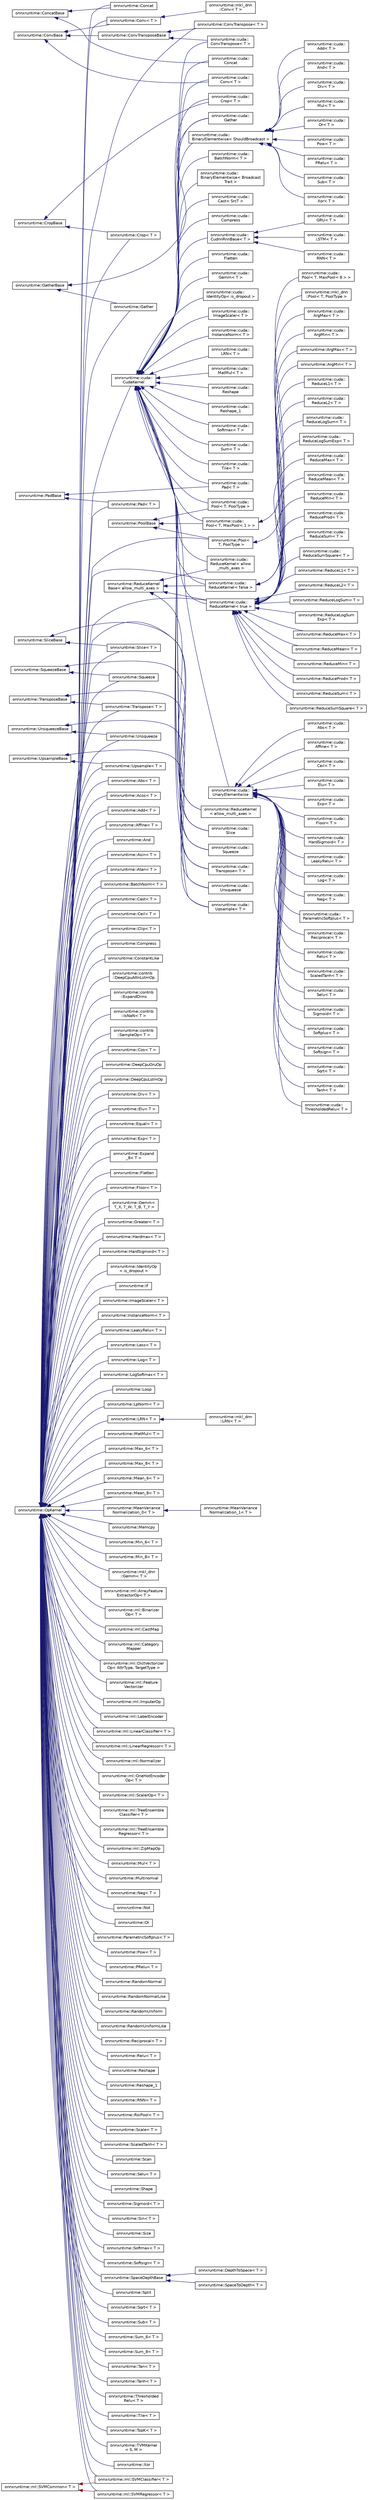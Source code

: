 digraph "Graphical Class Hierarchy"
{
  edge [fontname="Helvetica",fontsize="10",labelfontname="Helvetica",labelfontsize="10"];
  node [fontname="Helvetica",fontsize="10",shape=record];
  rankdir="LR";
  Node527 [label="onnxruntime::ConcatBase",height=0.2,width=0.4,color="black", fillcolor="white", style="filled",URL="$classonnxruntime_1_1ConcatBase.html"];
  Node527 -> Node150 [dir="back",color="midnightblue",fontsize="10",style="solid",fontname="Helvetica"];
  Node150 [label="onnxruntime::Concat",height=0.2,width=0.4,color="black", fillcolor="white", style="filled",URL="$classonnxruntime_1_1Concat.html"];
  Node527 -> Node176 [dir="back",color="midnightblue",fontsize="10",style="solid",fontname="Helvetica"];
  Node176 [label="onnxruntime::cuda::\lConcat",height=0.2,width=0.4,color="black", fillcolor="white", style="filled",URL="$classonnxruntime_1_1cuda_1_1Concat.html"];
  Node520 [label="onnxruntime::ConvBase",height=0.2,width=0.4,color="black", fillcolor="white", style="filled",URL="$classonnxruntime_1_1ConvBase.html"];
  Node520 -> Node156 [dir="back",color="midnightblue",fontsize="10",style="solid",fontname="Helvetica"];
  Node156 [label="onnxruntime::Conv\< T \>",height=0.2,width=0.4,color="black", fillcolor="white", style="filled",URL="$classonnxruntime_1_1Conv.html"];
  Node156 -> Node157 [dir="back",color="midnightblue",fontsize="10",style="solid",fontname="Helvetica"];
  Node157 [label="onnxruntime::mkl_dnn\l::Conv\< T \>",height=0.2,width=0.4,color="black", fillcolor="white", style="filled",URL="$classonnxruntime_1_1mkl__dnn_1_1Conv.html"];
  Node520 -> Node521 [dir="back",color="midnightblue",fontsize="10",style="solid",fontname="Helvetica"];
  Node521 [label="onnxruntime::ConvTransposeBase",height=0.2,width=0.4,color="black", fillcolor="white", style="filled",URL="$classonnxruntime_1_1ConvTransposeBase.html"];
  Node521 -> Node158 [dir="back",color="midnightblue",fontsize="10",style="solid",fontname="Helvetica"];
  Node158 [label="onnxruntime::ConvTranspose\< T \>",height=0.2,width=0.4,color="black", fillcolor="white", style="filled",URL="$classonnxruntime_1_1ConvTranspose.html"];
  Node521 -> Node178 [dir="back",color="midnightblue",fontsize="10",style="solid",fontname="Helvetica"];
  Node178 [label="onnxruntime::cuda::\lConvTranspose\< T \>",height=0.2,width=0.4,color="black", fillcolor="white", style="filled",URL="$classonnxruntime_1_1cuda_1_1ConvTranspose.html"];
  Node520 -> Node177 [dir="back",color="midnightblue",fontsize="10",style="solid",fontname="Helvetica"];
  Node177 [label="onnxruntime::cuda::\lConv\< T \>",height=0.2,width=0.4,color="black", fillcolor="white", style="filled",URL="$classonnxruntime_1_1cuda_1_1Conv.html"];
  Node516 [label="onnxruntime::CropBase",height=0.2,width=0.4,color="black", fillcolor="white", style="filled",URL="$classonnxruntime_1_1CropBase.html"];
  Node516 -> Node160 [dir="back",color="midnightblue",fontsize="10",style="solid",fontname="Helvetica"];
  Node160 [label="onnxruntime::Crop\< T \>",height=0.2,width=0.4,color="black", fillcolor="white", style="filled",URL="$classonnxruntime_1_1Crop.html"];
  Node516 -> Node179 [dir="back",color="midnightblue",fontsize="10",style="solid",fontname="Helvetica"];
  Node179 [label="onnxruntime::cuda::\lCrop\< T \>",height=0.2,width=0.4,color="black", fillcolor="white", style="filled",URL="$classonnxruntime_1_1cuda_1_1Crop.html"];
  Node461 [label="onnxruntime::GatherBase",height=0.2,width=0.4,color="black", fillcolor="white", style="filled",URL="$classonnxruntime_1_1GatherBase.html"];
  Node461 -> Node185 [dir="back",color="midnightblue",fontsize="10",style="solid",fontname="Helvetica"];
  Node185 [label="onnxruntime::cuda::\lGather",height=0.2,width=0.4,color="black", fillcolor="white", style="filled",URL="$classonnxruntime_1_1cuda_1_1Gather.html"];
  Node461 -> Node228 [dir="back",color="midnightblue",fontsize="10",style="solid",fontname="Helvetica"];
  Node228 [label="onnxruntime::Gather",height=0.2,width=0.4,color="black", fillcolor="white", style="filled",URL="$classonnxruntime_1_1Gather.html"];
  Node137 [label="onnxruntime::OpKernel",height=0.2,width=0.4,color="black", fillcolor="white", style="filled",URL="$classonnxruntime_1_1OpKernel.html"];
  Node137 -> Node138 [dir="back",color="midnightblue",fontsize="10",style="solid",fontname="Helvetica"];
  Node138 [label="onnxruntime::Abs\< T \>",height=0.2,width=0.4,color="black", fillcolor="white", style="filled",URL="$classonnxruntime_1_1Abs.html"];
  Node137 -> Node139 [dir="back",color="midnightblue",fontsize="10",style="solid",fontname="Helvetica"];
  Node139 [label="onnxruntime::Acos\< T \>",height=0.2,width=0.4,color="black", fillcolor="white", style="filled",URL="$classonnxruntime_1_1Acos.html"];
  Node137 -> Node140 [dir="back",color="midnightblue",fontsize="10",style="solid",fontname="Helvetica"];
  Node140 [label="onnxruntime::Add\< T \>",height=0.2,width=0.4,color="black", fillcolor="white", style="filled",URL="$classonnxruntime_1_1Add.html"];
  Node137 -> Node141 [dir="back",color="midnightblue",fontsize="10",style="solid",fontname="Helvetica"];
  Node141 [label="onnxruntime::Affine\< T \>",height=0.2,width=0.4,color="black", fillcolor="white", style="filled",URL="$classonnxruntime_1_1Affine.html"];
  Node137 -> Node142 [dir="back",color="midnightblue",fontsize="10",style="solid",fontname="Helvetica"];
  Node142 [label="onnxruntime::And",height=0.2,width=0.4,color="black", fillcolor="white", style="filled",URL="$classonnxruntime_1_1And.html"];
  Node137 -> Node143 [dir="back",color="midnightblue",fontsize="10",style="solid",fontname="Helvetica"];
  Node143 [label="onnxruntime::Asin\< T \>",height=0.2,width=0.4,color="black", fillcolor="white", style="filled",URL="$classonnxruntime_1_1Asin.html"];
  Node137 -> Node144 [dir="back",color="midnightblue",fontsize="10",style="solid",fontname="Helvetica"];
  Node144 [label="onnxruntime::Atan\< T \>",height=0.2,width=0.4,color="black", fillcolor="white", style="filled",URL="$classonnxruntime_1_1Atan.html"];
  Node137 -> Node145 [dir="back",color="midnightblue",fontsize="10",style="solid",fontname="Helvetica"];
  Node145 [label="onnxruntime::BatchNorm\< T \>",height=0.2,width=0.4,color="black", fillcolor="white", style="filled",URL="$classonnxruntime_1_1BatchNorm.html"];
  Node137 -> Node146 [dir="back",color="midnightblue",fontsize="10",style="solid",fontname="Helvetica"];
  Node146 [label="onnxruntime::Cast\< T \>",height=0.2,width=0.4,color="black", fillcolor="white", style="filled",URL="$classonnxruntime_1_1Cast.html"];
  Node137 -> Node147 [dir="back",color="midnightblue",fontsize="10",style="solid",fontname="Helvetica"];
  Node147 [label="onnxruntime::Ceil\< T \>",height=0.2,width=0.4,color="black", fillcolor="white", style="filled",URL="$classonnxruntime_1_1Ceil.html"];
  Node137 -> Node148 [dir="back",color="midnightblue",fontsize="10",style="solid",fontname="Helvetica"];
  Node148 [label="onnxruntime::Clip\< T \>",height=0.2,width=0.4,color="black", fillcolor="white", style="filled",URL="$classonnxruntime_1_1Clip.html"];
  Node137 -> Node149 [dir="back",color="midnightblue",fontsize="10",style="solid",fontname="Helvetica"];
  Node149 [label="onnxruntime::Compress",height=0.2,width=0.4,color="black", fillcolor="white", style="filled",URL="$classonnxruntime_1_1Compress.html"];
  Node137 -> Node150 [dir="back",color="midnightblue",fontsize="10",style="solid",fontname="Helvetica"];
  Node137 -> Node151 [dir="back",color="midnightblue",fontsize="10",style="solid",fontname="Helvetica"];
  Node151 [label="onnxruntime::ConstantLike",height=0.2,width=0.4,color="black", fillcolor="white", style="filled",URL="$classonnxruntime_1_1ConstantLike.html"];
  Node137 -> Node152 [dir="back",color="midnightblue",fontsize="10",style="solid",fontname="Helvetica"];
  Node152 [label="onnxruntime::contrib\l::DeepCpuAttnLstmOp",height=0.2,width=0.4,color="black", fillcolor="white", style="filled",URL="$classonnxruntime_1_1contrib_1_1DeepCpuAttnLstmOp.html"];
  Node137 -> Node153 [dir="back",color="midnightblue",fontsize="10",style="solid",fontname="Helvetica"];
  Node153 [label="onnxruntime::contrib\l::ExpandDims",height=0.2,width=0.4,color="black", fillcolor="white", style="filled",URL="$classonnxruntime_1_1contrib_1_1ExpandDims.html"];
  Node137 -> Node154 [dir="back",color="midnightblue",fontsize="10",style="solid",fontname="Helvetica"];
  Node154 [label="onnxruntime::contrib\l::IsNaN\< T \>",height=0.2,width=0.4,color="black", fillcolor="white", style="filled",URL="$classonnxruntime_1_1contrib_1_1IsNaN.html"];
  Node137 -> Node155 [dir="back",color="midnightblue",fontsize="10",style="solid",fontname="Helvetica"];
  Node155 [label="onnxruntime::contrib\l::SampleOp\< T \>",height=0.2,width=0.4,color="black", fillcolor="white", style="filled",URL="$classonnxruntime_1_1contrib_1_1SampleOp.html"];
  Node137 -> Node156 [dir="back",color="midnightblue",fontsize="10",style="solid",fontname="Helvetica"];
  Node137 -> Node158 [dir="back",color="midnightblue",fontsize="10",style="solid",fontname="Helvetica"];
  Node137 -> Node159 [dir="back",color="midnightblue",fontsize="10",style="solid",fontname="Helvetica"];
  Node159 [label="onnxruntime::Cos\< T \>",height=0.2,width=0.4,color="black", fillcolor="white", style="filled",URL="$classonnxruntime_1_1Cos.html"];
  Node137 -> Node160 [dir="back",color="midnightblue",fontsize="10",style="solid",fontname="Helvetica"];
  Node137 -> Node161 [dir="back",color="midnightblue",fontsize="10",style="solid",fontname="Helvetica"];
  Node161 [label="onnxruntime::cuda::\lCudaKernel",height=0.2,width=0.4,color="black", fillcolor="white", style="filled",URL="$classonnxruntime_1_1cuda_1_1CudaKernel.html"];
  Node161 -> Node162 [dir="back",color="midnightblue",fontsize="10",style="solid",fontname="Helvetica"];
  Node162 [label="onnxruntime::cuda::\lBinaryElementwise\< ShouldBroadcast \>",height=0.2,width=0.4,color="black", fillcolor="white", style="filled",URL="$classonnxruntime_1_1cuda_1_1BinaryElementwise.html"];
  Node162 -> Node163 [dir="back",color="midnightblue",fontsize="10",style="solid",fontname="Helvetica"];
  Node163 [label="onnxruntime::cuda::\lAdd\< T \>",height=0.2,width=0.4,color="black", fillcolor="white", style="filled",URL="$classonnxruntime_1_1cuda_1_1Add.html"];
  Node162 -> Node164 [dir="back",color="midnightblue",fontsize="10",style="solid",fontname="Helvetica"];
  Node164 [label="onnxruntime::cuda::\lAnd\< T \>",height=0.2,width=0.4,color="black", fillcolor="white", style="filled",URL="$classonnxruntime_1_1cuda_1_1And.html"];
  Node162 -> Node165 [dir="back",color="midnightblue",fontsize="10",style="solid",fontname="Helvetica"];
  Node165 [label="onnxruntime::cuda::\lDiv\< T \>",height=0.2,width=0.4,color="black", fillcolor="white", style="filled",URL="$classonnxruntime_1_1cuda_1_1Div.html"];
  Node162 -> Node166 [dir="back",color="midnightblue",fontsize="10",style="solid",fontname="Helvetica"];
  Node166 [label="onnxruntime::cuda::\lMul\< T \>",height=0.2,width=0.4,color="black", fillcolor="white", style="filled",URL="$classonnxruntime_1_1cuda_1_1Mul.html"];
  Node162 -> Node167 [dir="back",color="midnightblue",fontsize="10",style="solid",fontname="Helvetica"];
  Node167 [label="onnxruntime::cuda::\lOr\< T \>",height=0.2,width=0.4,color="black", fillcolor="white", style="filled",URL="$classonnxruntime_1_1cuda_1_1Or.html"];
  Node162 -> Node168 [dir="back",color="midnightblue",fontsize="10",style="solid",fontname="Helvetica"];
  Node168 [label="onnxruntime::cuda::\lPow\< T \>",height=0.2,width=0.4,color="black", fillcolor="white", style="filled",URL="$classonnxruntime_1_1cuda_1_1Pow.html"];
  Node162 -> Node169 [dir="back",color="midnightblue",fontsize="10",style="solid",fontname="Helvetica"];
  Node169 [label="onnxruntime::cuda::\lPRelu\< T \>",height=0.2,width=0.4,color="black", fillcolor="white", style="filled",URL="$classonnxruntime_1_1cuda_1_1PRelu.html"];
  Node162 -> Node170 [dir="back",color="midnightblue",fontsize="10",style="solid",fontname="Helvetica"];
  Node170 [label="onnxruntime::cuda::\lSub\< T \>",height=0.2,width=0.4,color="black", fillcolor="white", style="filled",URL="$classonnxruntime_1_1cuda_1_1Sub.html"];
  Node162 -> Node171 [dir="back",color="midnightblue",fontsize="10",style="solid",fontname="Helvetica"];
  Node171 [label="onnxruntime::cuda::\lXor\< T \>",height=0.2,width=0.4,color="black", fillcolor="white", style="filled",URL="$classonnxruntime_1_1cuda_1_1Xor.html"];
  Node161 -> Node172 [dir="back",color="midnightblue",fontsize="10",style="solid",fontname="Helvetica"];
  Node172 [label="onnxruntime::cuda::\lBatchNorm\< T \>",height=0.2,width=0.4,color="black", fillcolor="white", style="filled",URL="$classonnxruntime_1_1cuda_1_1BatchNorm.html"];
  Node161 -> Node173 [dir="back",color="midnightblue",fontsize="10",style="solid",fontname="Helvetica"];
  Node173 [label="onnxruntime::cuda::\lBinaryElementwise\< Broadcast\lTrait \>",height=0.2,width=0.4,color="black", fillcolor="white", style="filled",URL="$classonnxruntime_1_1cuda_1_1BinaryElementwise.html"];
  Node161 -> Node174 [dir="back",color="midnightblue",fontsize="10",style="solid",fontname="Helvetica"];
  Node174 [label="onnxruntime::cuda::\lCast\< SrcT \>",height=0.2,width=0.4,color="black", fillcolor="white", style="filled",URL="$classonnxruntime_1_1cuda_1_1Cast.html"];
  Node161 -> Node175 [dir="back",color="midnightblue",fontsize="10",style="solid",fontname="Helvetica"];
  Node175 [label="onnxruntime::cuda::\lCompress",height=0.2,width=0.4,color="black", fillcolor="white", style="filled",URL="$classonnxruntime_1_1cuda_1_1Compress.html"];
  Node161 -> Node176 [dir="back",color="midnightblue",fontsize="10",style="solid",fontname="Helvetica"];
  Node161 -> Node177 [dir="back",color="midnightblue",fontsize="10",style="solid",fontname="Helvetica"];
  Node161 -> Node178 [dir="back",color="midnightblue",fontsize="10",style="solid",fontname="Helvetica"];
  Node161 -> Node179 [dir="back",color="midnightblue",fontsize="10",style="solid",fontname="Helvetica"];
  Node161 -> Node180 [dir="back",color="midnightblue",fontsize="10",style="solid",fontname="Helvetica"];
  Node180 [label="onnxruntime::cuda::\lCudnnRnnBase\< T \>",height=0.2,width=0.4,color="black", fillcolor="white", style="filled",URL="$classonnxruntime_1_1cuda_1_1CudnnRnnBase.html"];
  Node180 -> Node181 [dir="back",color="midnightblue",fontsize="10",style="solid",fontname="Helvetica"];
  Node181 [label="onnxruntime::cuda::\lGRU\< T \>",height=0.2,width=0.4,color="black", fillcolor="white", style="filled",URL="$classonnxruntime_1_1cuda_1_1GRU.html"];
  Node180 -> Node182 [dir="back",color="midnightblue",fontsize="10",style="solid",fontname="Helvetica"];
  Node182 [label="onnxruntime::cuda::\lLSTM\< T \>",height=0.2,width=0.4,color="black", fillcolor="white", style="filled",URL="$classonnxruntime_1_1cuda_1_1LSTM.html"];
  Node180 -> Node183 [dir="back",color="midnightblue",fontsize="10",style="solid",fontname="Helvetica"];
  Node183 [label="onnxruntime::cuda::\lRNN\< T \>",height=0.2,width=0.4,color="black", fillcolor="white", style="filled",URL="$classonnxruntime_1_1cuda_1_1RNN.html"];
  Node161 -> Node184 [dir="back",color="midnightblue",fontsize="10",style="solid",fontname="Helvetica"];
  Node184 [label="onnxruntime::cuda::\lFlatten",height=0.2,width=0.4,color="black", fillcolor="white", style="filled",URL="$classonnxruntime_1_1cuda_1_1Flatten.html"];
  Node161 -> Node185 [dir="back",color="midnightblue",fontsize="10",style="solid",fontname="Helvetica"];
  Node161 -> Node186 [dir="back",color="midnightblue",fontsize="10",style="solid",fontname="Helvetica"];
  Node186 [label="onnxruntime::cuda::\lGemm\< T \>",height=0.2,width=0.4,color="black", fillcolor="white", style="filled",URL="$classonnxruntime_1_1cuda_1_1Gemm.html"];
  Node161 -> Node187 [dir="back",color="midnightblue",fontsize="10",style="solid",fontname="Helvetica"];
  Node187 [label="onnxruntime::cuda::\lIdentityOp\< is_dropout \>",height=0.2,width=0.4,color="black", fillcolor="white", style="filled",URL="$classonnxruntime_1_1cuda_1_1IdentityOp.html"];
  Node161 -> Node188 [dir="back",color="midnightblue",fontsize="10",style="solid",fontname="Helvetica"];
  Node188 [label="onnxruntime::cuda::\lImageScaler\< T \>",height=0.2,width=0.4,color="black", fillcolor="white", style="filled",URL="$classonnxruntime_1_1cuda_1_1ImageScaler.html"];
  Node161 -> Node189 [dir="back",color="midnightblue",fontsize="10",style="solid",fontname="Helvetica"];
  Node189 [label="onnxruntime::cuda::\lInstanceNorm\< T \>",height=0.2,width=0.4,color="black", fillcolor="white", style="filled",URL="$classonnxruntime_1_1cuda_1_1InstanceNorm.html"];
  Node161 -> Node190 [dir="back",color="midnightblue",fontsize="10",style="solid",fontname="Helvetica"];
  Node190 [label="onnxruntime::cuda::\lLRN\< T \>",height=0.2,width=0.4,color="black", fillcolor="white", style="filled",URL="$classonnxruntime_1_1cuda_1_1LRN.html"];
  Node161 -> Node191 [dir="back",color="midnightblue",fontsize="10",style="solid",fontname="Helvetica"];
  Node191 [label="onnxruntime::cuda::\lMatMul\< T \>",height=0.2,width=0.4,color="black", fillcolor="white", style="filled",URL="$classonnxruntime_1_1cuda_1_1MatMul.html"];
  Node161 -> Node130 [dir="back",color="midnightblue",fontsize="10",style="solid",fontname="Helvetica"];
  Node130 [label="onnxruntime::cuda::\lPad\< T \>",height=0.2,width=0.4,color="black", fillcolor="white", style="filled",URL="$classonnxruntime_1_1cuda_1_1Pad.html"];
  Node161 -> Node123 [dir="back",color="midnightblue",fontsize="10",style="solid",fontname="Helvetica"];
  Node123 [label="onnxruntime::cuda::\lPool\< T, PoolType \>",height=0.2,width=0.4,color="black", fillcolor="white", style="filled",URL="$classonnxruntime_1_1cuda_1_1Pool.html"];
  Node161 -> Node81 [dir="back",color="midnightblue",fontsize="10",style="solid",fontname="Helvetica"];
  Node81 [label="onnxruntime::cuda::\lReduceKernel\< allow\l_multi_axes \>",height=0.2,width=0.4,color="black", fillcolor="white", style="filled",URL="$classonnxruntime_1_1cuda_1_1ReduceKernel.html"];
  Node161 -> Node192 [dir="back",color="midnightblue",fontsize="10",style="solid",fontname="Helvetica"];
  Node192 [label="onnxruntime::cuda::\lReshape",height=0.2,width=0.4,color="black", fillcolor="white", style="filled",URL="$classonnxruntime_1_1cuda_1_1Reshape.html"];
  Node161 -> Node193 [dir="back",color="midnightblue",fontsize="10",style="solid",fontname="Helvetica"];
  Node193 [label="onnxruntime::cuda::\lReshape_1",height=0.2,width=0.4,color="black", fillcolor="white", style="filled",URL="$classonnxruntime_1_1cuda_1_1Reshape__1.html"];
  Node161 -> Node57 [dir="back",color="midnightblue",fontsize="10",style="solid",fontname="Helvetica"];
  Node57 [label="onnxruntime::cuda::\lSlice",height=0.2,width=0.4,color="black", fillcolor="white", style="filled",URL="$classonnxruntime_1_1cuda_1_1Slice.html"];
  Node161 -> Node194 [dir="back",color="midnightblue",fontsize="10",style="solid",fontname="Helvetica"];
  Node194 [label="onnxruntime::cuda::\lSoftmax\< T \>",height=0.2,width=0.4,color="black", fillcolor="white", style="filled",URL="$classonnxruntime_1_1cuda_1_1Softmax.html"];
  Node161 -> Node53 [dir="back",color="midnightblue",fontsize="10",style="solid",fontname="Helvetica"];
  Node53 [label="onnxruntime::cuda::\lSqueeze",height=0.2,width=0.4,color="black", fillcolor="white", style="filled",URL="$classonnxruntime_1_1cuda_1_1Squeeze.html"];
  Node161 -> Node195 [dir="back",color="midnightblue",fontsize="10",style="solid",fontname="Helvetica"];
  Node195 [label="onnxruntime::cuda::\lSum\< T \>",height=0.2,width=0.4,color="black", fillcolor="white", style="filled",URL="$classonnxruntime_1_1cuda_1_1Sum.html"];
  Node161 -> Node196 [dir="back",color="midnightblue",fontsize="10",style="solid",fontname="Helvetica"];
  Node196 [label="onnxruntime::cuda::\lTile\< T \>",height=0.2,width=0.4,color="black", fillcolor="white", style="filled",URL="$structonnxruntime_1_1cuda_1_1Tile.html"];
  Node161 -> Node23 [dir="back",color="midnightblue",fontsize="10",style="solid",fontname="Helvetica"];
  Node23 [label="onnxruntime::cuda::\lTranspose\< T \>",height=0.2,width=0.4,color="black", fillcolor="white", style="filled",URL="$classonnxruntime_1_1cuda_1_1Transpose.html"];
  Node161 -> Node197 [dir="back",color="midnightblue",fontsize="10",style="solid",fontname="Helvetica"];
  Node197 [label="onnxruntime::cuda::\lUnaryElementwise",height=0.2,width=0.4,color="black", fillcolor="white", style="filled",URL="$classonnxruntime_1_1cuda_1_1UnaryElementwise.html"];
  Node197 -> Node198 [dir="back",color="midnightblue",fontsize="10",style="solid",fontname="Helvetica"];
  Node198 [label="onnxruntime::cuda::\lAbs\< T \>",height=0.2,width=0.4,color="black", fillcolor="white", style="filled",URL="$classonnxruntime_1_1cuda_1_1Abs.html"];
  Node197 -> Node199 [dir="back",color="midnightblue",fontsize="10",style="solid",fontname="Helvetica"];
  Node199 [label="onnxruntime::cuda::\lAffine\< T \>",height=0.2,width=0.4,color="black", fillcolor="white", style="filled",URL="$classonnxruntime_1_1cuda_1_1Affine.html"];
  Node197 -> Node200 [dir="back",color="midnightblue",fontsize="10",style="solid",fontname="Helvetica"];
  Node200 [label="onnxruntime::cuda::\lCeil\< T \>",height=0.2,width=0.4,color="black", fillcolor="white", style="filled",URL="$classonnxruntime_1_1cuda_1_1Ceil.html"];
  Node197 -> Node201 [dir="back",color="midnightblue",fontsize="10",style="solid",fontname="Helvetica"];
  Node201 [label="onnxruntime::cuda::\lElu\< T \>",height=0.2,width=0.4,color="black", fillcolor="white", style="filled",URL="$classonnxruntime_1_1cuda_1_1Elu.html"];
  Node197 -> Node202 [dir="back",color="midnightblue",fontsize="10",style="solid",fontname="Helvetica"];
  Node202 [label="onnxruntime::cuda::\lExp\< T \>",height=0.2,width=0.4,color="black", fillcolor="white", style="filled",URL="$classonnxruntime_1_1cuda_1_1Exp.html"];
  Node197 -> Node203 [dir="back",color="midnightblue",fontsize="10",style="solid",fontname="Helvetica"];
  Node203 [label="onnxruntime::cuda::\lFloor\< T \>",height=0.2,width=0.4,color="black", fillcolor="white", style="filled",URL="$classonnxruntime_1_1cuda_1_1Floor.html"];
  Node197 -> Node204 [dir="back",color="midnightblue",fontsize="10",style="solid",fontname="Helvetica"];
  Node204 [label="onnxruntime::cuda::\lHardSigmoid\< T \>",height=0.2,width=0.4,color="black", fillcolor="white", style="filled",URL="$classonnxruntime_1_1cuda_1_1HardSigmoid.html"];
  Node197 -> Node205 [dir="back",color="midnightblue",fontsize="10",style="solid",fontname="Helvetica"];
  Node205 [label="onnxruntime::cuda::\lLeakyRelu\< T \>",height=0.2,width=0.4,color="black", fillcolor="white", style="filled",URL="$classonnxruntime_1_1cuda_1_1LeakyRelu.html"];
  Node197 -> Node206 [dir="back",color="midnightblue",fontsize="10",style="solid",fontname="Helvetica"];
  Node206 [label="onnxruntime::cuda::\lLog\< T \>",height=0.2,width=0.4,color="black", fillcolor="white", style="filled",URL="$classonnxruntime_1_1cuda_1_1Log.html"];
  Node197 -> Node207 [dir="back",color="midnightblue",fontsize="10",style="solid",fontname="Helvetica"];
  Node207 [label="onnxruntime::cuda::\lNeg\< T \>",height=0.2,width=0.4,color="black", fillcolor="white", style="filled",URL="$classonnxruntime_1_1cuda_1_1Neg.html"];
  Node197 -> Node208 [dir="back",color="midnightblue",fontsize="10",style="solid",fontname="Helvetica"];
  Node208 [label="onnxruntime::cuda::\lParametricSoftplus\< T \>",height=0.2,width=0.4,color="black", fillcolor="white", style="filled",URL="$classonnxruntime_1_1cuda_1_1ParametricSoftplus.html"];
  Node197 -> Node209 [dir="back",color="midnightblue",fontsize="10",style="solid",fontname="Helvetica"];
  Node209 [label="onnxruntime::cuda::\lReciprocal\< T \>",height=0.2,width=0.4,color="black", fillcolor="white", style="filled",URL="$classonnxruntime_1_1cuda_1_1Reciprocal.html"];
  Node197 -> Node210 [dir="back",color="midnightblue",fontsize="10",style="solid",fontname="Helvetica"];
  Node210 [label="onnxruntime::cuda::\lRelu\< T \>",height=0.2,width=0.4,color="black", fillcolor="white", style="filled",URL="$classonnxruntime_1_1cuda_1_1Relu.html"];
  Node197 -> Node211 [dir="back",color="midnightblue",fontsize="10",style="solid",fontname="Helvetica"];
  Node211 [label="onnxruntime::cuda::\lScaledTanh\< T \>",height=0.2,width=0.4,color="black", fillcolor="white", style="filled",URL="$classonnxruntime_1_1cuda_1_1ScaledTanh.html"];
  Node197 -> Node212 [dir="back",color="midnightblue",fontsize="10",style="solid",fontname="Helvetica"];
  Node212 [label="onnxruntime::cuda::\lSelu\< T \>",height=0.2,width=0.4,color="black", fillcolor="white", style="filled",URL="$classonnxruntime_1_1cuda_1_1Selu.html"];
  Node197 -> Node213 [dir="back",color="midnightblue",fontsize="10",style="solid",fontname="Helvetica"];
  Node213 [label="onnxruntime::cuda::\lSigmoid\< T \>",height=0.2,width=0.4,color="black", fillcolor="white", style="filled",URL="$classonnxruntime_1_1cuda_1_1Sigmoid.html"];
  Node197 -> Node214 [dir="back",color="midnightblue",fontsize="10",style="solid",fontname="Helvetica"];
  Node214 [label="onnxruntime::cuda::\lSoftplus\< T \>",height=0.2,width=0.4,color="black", fillcolor="white", style="filled",URL="$classonnxruntime_1_1cuda_1_1Softplus.html"];
  Node197 -> Node215 [dir="back",color="midnightblue",fontsize="10",style="solid",fontname="Helvetica"];
  Node215 [label="onnxruntime::cuda::\lSoftsign\< T \>",height=0.2,width=0.4,color="black", fillcolor="white", style="filled",URL="$classonnxruntime_1_1cuda_1_1Softsign.html"];
  Node197 -> Node216 [dir="back",color="midnightblue",fontsize="10",style="solid",fontname="Helvetica"];
  Node216 [label="onnxruntime::cuda::\lSqrt\< T \>",height=0.2,width=0.4,color="black", fillcolor="white", style="filled",URL="$classonnxruntime_1_1cuda_1_1Sqrt.html"];
  Node197 -> Node217 [dir="back",color="midnightblue",fontsize="10",style="solid",fontname="Helvetica"];
  Node217 [label="onnxruntime::cuda::\lTanh\< T \>",height=0.2,width=0.4,color="black", fillcolor="white", style="filled",URL="$classonnxruntime_1_1cuda_1_1Tanh.html"];
  Node197 -> Node218 [dir="back",color="midnightblue",fontsize="10",style="solid",fontname="Helvetica"];
  Node218 [label="onnxruntime::cuda::\lThresholdedRelu\< T \>",height=0.2,width=0.4,color="black", fillcolor="white", style="filled",URL="$classonnxruntime_1_1cuda_1_1ThresholdedRelu.html"];
  Node161 -> Node11 [dir="back",color="midnightblue",fontsize="10",style="solid",fontname="Helvetica"];
  Node11 [label="onnxruntime::cuda::\lUnsqueeze",height=0.2,width=0.4,color="black", fillcolor="white", style="filled",URL="$classonnxruntime_1_1cuda_1_1Unsqueeze.html"];
  Node161 -> Node1 [dir="back",color="midnightblue",fontsize="10",style="solid",fontname="Helvetica"];
  Node1 [label="onnxruntime::cuda::\lUpsample\< T \>",height=0.2,width=0.4,color="black", fillcolor="white", style="filled",URL="$classonnxruntime_1_1cuda_1_1Upsample.html"];
  Node161 -> Node126 [dir="back",color="midnightblue",fontsize="10",style="solid",fontname="Helvetica"];
  Node126 [label="onnxruntime::cuda::\lPool\< T, MaxPool\< 1 \> \>",height=0.2,width=0.4,color="black", fillcolor="white", style="filled",URL="$classonnxruntime_1_1cuda_1_1Pool.html"];
  Node126 -> Node127 [dir="back",color="midnightblue",fontsize="10",style="solid",fontname="Helvetica"];
  Node127 [label="onnxruntime::cuda::\lPool\< T, MaxPool\< 8 \> \>",height=0.2,width=0.4,color="black", fillcolor="white", style="filled",URL="$classonnxruntime_1_1cuda_1_1Pool_3_01T_00_01MaxPool_3_018_01_4_01_4.html"];
  Node161 -> Node83 [dir="back",color="midnightblue",fontsize="10",style="solid",fontname="Helvetica"];
  Node83 [label="onnxruntime::cuda::\lReduceKernel\< false \>",height=0.2,width=0.4,color="black", fillcolor="white", style="filled",URL="$classonnxruntime_1_1cuda_1_1ReduceKernel.html"];
  Node83 -> Node84 [dir="back",color="midnightblue",fontsize="10",style="solid",fontname="Helvetica"];
  Node84 [label="onnxruntime::cuda::\lArgMax\< T \>",height=0.2,width=0.4,color="black", fillcolor="white", style="filled",URL="$classonnxruntime_1_1cuda_1_1ArgMax.html"];
  Node83 -> Node85 [dir="back",color="midnightblue",fontsize="10",style="solid",fontname="Helvetica"];
  Node85 [label="onnxruntime::cuda::\lArgMin\< T \>",height=0.2,width=0.4,color="black", fillcolor="white", style="filled",URL="$classonnxruntime_1_1cuda_1_1ArgMin.html"];
  Node83 -> Node86 [dir="back",color="midnightblue",fontsize="10",style="solid",fontname="Helvetica"];
  Node86 [label="onnxruntime::ArgMax\< T \>",height=0.2,width=0.4,color="black", fillcolor="white", style="filled",URL="$classonnxruntime_1_1ArgMax.html"];
  Node83 -> Node87 [dir="back",color="midnightblue",fontsize="10",style="solid",fontname="Helvetica"];
  Node87 [label="onnxruntime::ArgMin\< T \>",height=0.2,width=0.4,color="black", fillcolor="white", style="filled",URL="$classonnxruntime_1_1ArgMin.html"];
  Node161 -> Node88 [dir="back",color="midnightblue",fontsize="10",style="solid",fontname="Helvetica"];
  Node88 [label="onnxruntime::cuda::\lReduceKernel\< true \>",height=0.2,width=0.4,color="black", fillcolor="white", style="filled",URL="$classonnxruntime_1_1cuda_1_1ReduceKernel.html"];
  Node88 -> Node89 [dir="back",color="midnightblue",fontsize="10",style="solid",fontname="Helvetica"];
  Node89 [label="onnxruntime::cuda::\lReduceL1\< T \>",height=0.2,width=0.4,color="black", fillcolor="white", style="filled",URL="$classonnxruntime_1_1cuda_1_1ReduceL1.html"];
  Node88 -> Node90 [dir="back",color="midnightblue",fontsize="10",style="solid",fontname="Helvetica"];
  Node90 [label="onnxruntime::cuda::\lReduceL2\< T \>",height=0.2,width=0.4,color="black", fillcolor="white", style="filled",URL="$classonnxruntime_1_1cuda_1_1ReduceL2.html"];
  Node88 -> Node91 [dir="back",color="midnightblue",fontsize="10",style="solid",fontname="Helvetica"];
  Node91 [label="onnxruntime::cuda::\lReduceLogSum\< T \>",height=0.2,width=0.4,color="black", fillcolor="white", style="filled",URL="$classonnxruntime_1_1cuda_1_1ReduceLogSum.html"];
  Node88 -> Node92 [dir="back",color="midnightblue",fontsize="10",style="solid",fontname="Helvetica"];
  Node92 [label="onnxruntime::cuda::\lReduceLogSumExp\< T \>",height=0.2,width=0.4,color="black", fillcolor="white", style="filled",URL="$classonnxruntime_1_1cuda_1_1ReduceLogSumExp.html"];
  Node88 -> Node93 [dir="back",color="midnightblue",fontsize="10",style="solid",fontname="Helvetica"];
  Node93 [label="onnxruntime::cuda::\lReduceMax\< T \>",height=0.2,width=0.4,color="black", fillcolor="white", style="filled",URL="$classonnxruntime_1_1cuda_1_1ReduceMax.html"];
  Node88 -> Node94 [dir="back",color="midnightblue",fontsize="10",style="solid",fontname="Helvetica"];
  Node94 [label="onnxruntime::cuda::\lReduceMean\< T \>",height=0.2,width=0.4,color="black", fillcolor="white", style="filled",URL="$classonnxruntime_1_1cuda_1_1ReduceMean.html"];
  Node88 -> Node95 [dir="back",color="midnightblue",fontsize="10",style="solid",fontname="Helvetica"];
  Node95 [label="onnxruntime::cuda::\lReduceMin\< T \>",height=0.2,width=0.4,color="black", fillcolor="white", style="filled",URL="$classonnxruntime_1_1cuda_1_1ReduceMin.html"];
  Node88 -> Node96 [dir="back",color="midnightblue",fontsize="10",style="solid",fontname="Helvetica"];
  Node96 [label="onnxruntime::cuda::\lReduceProd\< T \>",height=0.2,width=0.4,color="black", fillcolor="white", style="filled",URL="$classonnxruntime_1_1cuda_1_1ReduceProd.html"];
  Node88 -> Node97 [dir="back",color="midnightblue",fontsize="10",style="solid",fontname="Helvetica"];
  Node97 [label="onnxruntime::cuda::\lReduceSum\< T \>",height=0.2,width=0.4,color="black", fillcolor="white", style="filled",URL="$classonnxruntime_1_1cuda_1_1ReduceSum.html"];
  Node88 -> Node98 [dir="back",color="midnightblue",fontsize="10",style="solid",fontname="Helvetica"];
  Node98 [label="onnxruntime::cuda::\lReduceSumSquare\< T \>",height=0.2,width=0.4,color="black", fillcolor="white", style="filled",URL="$classonnxruntime_1_1cuda_1_1ReduceSumSquare.html"];
  Node88 -> Node99 [dir="back",color="midnightblue",fontsize="10",style="solid",fontname="Helvetica"];
  Node99 [label="onnxruntime::ReduceL1\< T \>",height=0.2,width=0.4,color="black", fillcolor="white", style="filled",URL="$classonnxruntime_1_1ReduceL1.html"];
  Node88 -> Node100 [dir="back",color="midnightblue",fontsize="10",style="solid",fontname="Helvetica"];
  Node100 [label="onnxruntime::ReduceL2\< T \>",height=0.2,width=0.4,color="black", fillcolor="white", style="filled",URL="$classonnxruntime_1_1ReduceL2.html"];
  Node88 -> Node101 [dir="back",color="midnightblue",fontsize="10",style="solid",fontname="Helvetica"];
  Node101 [label="onnxruntime::ReduceLogSum\< T \>",height=0.2,width=0.4,color="black", fillcolor="white", style="filled",URL="$classonnxruntime_1_1ReduceLogSum.html"];
  Node88 -> Node102 [dir="back",color="midnightblue",fontsize="10",style="solid",fontname="Helvetica"];
  Node102 [label="onnxruntime::ReduceLogSum\lExp\< T \>",height=0.2,width=0.4,color="black", fillcolor="white", style="filled",URL="$classonnxruntime_1_1ReduceLogSumExp.html"];
  Node88 -> Node103 [dir="back",color="midnightblue",fontsize="10",style="solid",fontname="Helvetica"];
  Node103 [label="onnxruntime::ReduceMax\< T \>",height=0.2,width=0.4,color="black", fillcolor="white", style="filled",URL="$classonnxruntime_1_1ReduceMax.html"];
  Node88 -> Node104 [dir="back",color="midnightblue",fontsize="10",style="solid",fontname="Helvetica"];
  Node104 [label="onnxruntime::ReduceMean\< T \>",height=0.2,width=0.4,color="black", fillcolor="white", style="filled",URL="$classonnxruntime_1_1ReduceMean.html"];
  Node88 -> Node105 [dir="back",color="midnightblue",fontsize="10",style="solid",fontname="Helvetica"];
  Node105 [label="onnxruntime::ReduceMin\< T \>",height=0.2,width=0.4,color="black", fillcolor="white", style="filled",URL="$classonnxruntime_1_1ReduceMin.html"];
  Node88 -> Node106 [dir="back",color="midnightblue",fontsize="10",style="solid",fontname="Helvetica"];
  Node106 [label="onnxruntime::ReduceProd\< T \>",height=0.2,width=0.4,color="black", fillcolor="white", style="filled",URL="$classonnxruntime_1_1ReduceProd.html"];
  Node88 -> Node107 [dir="back",color="midnightblue",fontsize="10",style="solid",fontname="Helvetica"];
  Node107 [label="onnxruntime::ReduceSum\< T \>",height=0.2,width=0.4,color="black", fillcolor="white", style="filled",URL="$classonnxruntime_1_1ReduceSum.html"];
  Node88 -> Node108 [dir="back",color="midnightblue",fontsize="10",style="solid",fontname="Helvetica"];
  Node108 [label="onnxruntime::ReduceSumSquare\< T \>",height=0.2,width=0.4,color="black", fillcolor="white", style="filled",URL="$classonnxruntime_1_1ReduceSumSquare.html"];
  Node137 -> Node219 [dir="back",color="midnightblue",fontsize="10",style="solid",fontname="Helvetica"];
  Node219 [label="onnxruntime::DeepCpuGruOp",height=0.2,width=0.4,color="black", fillcolor="white", style="filled",URL="$classonnxruntime_1_1DeepCpuGruOp.html"];
  Node137 -> Node220 [dir="back",color="midnightblue",fontsize="10",style="solid",fontname="Helvetica"];
  Node220 [label="onnxruntime::DeepCpuLstmOp",height=0.2,width=0.4,color="black", fillcolor="white", style="filled",URL="$classonnxruntime_1_1DeepCpuLstmOp.html"];
  Node137 -> Node221 [dir="back",color="midnightblue",fontsize="10",style="solid",fontname="Helvetica"];
  Node221 [label="onnxruntime::Div\< T \>",height=0.2,width=0.4,color="black", fillcolor="white", style="filled",URL="$classonnxruntime_1_1Div.html"];
  Node137 -> Node222 [dir="back",color="midnightblue",fontsize="10",style="solid",fontname="Helvetica"];
  Node222 [label="onnxruntime::Elu\< T \>",height=0.2,width=0.4,color="black", fillcolor="white", style="filled",URL="$classonnxruntime_1_1Elu.html"];
  Node137 -> Node223 [dir="back",color="midnightblue",fontsize="10",style="solid",fontname="Helvetica"];
  Node223 [label="onnxruntime::Equal\< T \>",height=0.2,width=0.4,color="black", fillcolor="white", style="filled",URL="$classonnxruntime_1_1Equal.html"];
  Node137 -> Node224 [dir="back",color="midnightblue",fontsize="10",style="solid",fontname="Helvetica"];
  Node224 [label="onnxruntime::Exp\< T \>",height=0.2,width=0.4,color="black", fillcolor="white", style="filled",URL="$classonnxruntime_1_1Exp.html"];
  Node137 -> Node225 [dir="back",color="midnightblue",fontsize="10",style="solid",fontname="Helvetica"];
  Node225 [label="onnxruntime::Expand\l_8\< T \>",height=0.2,width=0.4,color="black", fillcolor="white", style="filled",URL="$classonnxruntime_1_1Expand__8.html"];
  Node137 -> Node226 [dir="back",color="midnightblue",fontsize="10",style="solid",fontname="Helvetica"];
  Node226 [label="onnxruntime::Flatten",height=0.2,width=0.4,color="black", fillcolor="white", style="filled",URL="$classonnxruntime_1_1Flatten.html"];
  Node137 -> Node227 [dir="back",color="midnightblue",fontsize="10",style="solid",fontname="Helvetica"];
  Node227 [label="onnxruntime::Floor\< T \>",height=0.2,width=0.4,color="black", fillcolor="white", style="filled",URL="$classonnxruntime_1_1Floor.html"];
  Node137 -> Node228 [dir="back",color="midnightblue",fontsize="10",style="solid",fontname="Helvetica"];
  Node137 -> Node229 [dir="back",color="midnightblue",fontsize="10",style="solid",fontname="Helvetica"];
  Node229 [label="onnxruntime::Gemm\<\l T_X, T_W, T_B, T_Y \>",height=0.2,width=0.4,color="black", fillcolor="white", style="filled",URL="$classonnxruntime_1_1Gemm.html"];
  Node137 -> Node230 [dir="back",color="midnightblue",fontsize="10",style="solid",fontname="Helvetica"];
  Node230 [label="onnxruntime::Greater\< T \>",height=0.2,width=0.4,color="black", fillcolor="white", style="filled",URL="$classonnxruntime_1_1Greater.html"];
  Node137 -> Node231 [dir="back",color="midnightblue",fontsize="10",style="solid",fontname="Helvetica"];
  Node231 [label="onnxruntime::Hardmax\< T \>",height=0.2,width=0.4,color="black", fillcolor="white", style="filled",URL="$classonnxruntime_1_1Hardmax.html"];
  Node137 -> Node232 [dir="back",color="midnightblue",fontsize="10",style="solid",fontname="Helvetica"];
  Node232 [label="onnxruntime::HardSigmoid\< T \>",height=0.2,width=0.4,color="black", fillcolor="white", style="filled",URL="$classonnxruntime_1_1HardSigmoid.html"];
  Node137 -> Node233 [dir="back",color="midnightblue",fontsize="10",style="solid",fontname="Helvetica"];
  Node233 [label="onnxruntime::IdentityOp\l\< is_dropout \>",height=0.2,width=0.4,color="black", fillcolor="white", style="filled",URL="$classonnxruntime_1_1IdentityOp.html"];
  Node137 -> Node234 [dir="back",color="midnightblue",fontsize="10",style="solid",fontname="Helvetica"];
  Node234 [label="onnxruntime::If",height=0.2,width=0.4,color="black", fillcolor="white", style="filled",URL="$classonnxruntime_1_1If.html"];
  Node137 -> Node235 [dir="back",color="midnightblue",fontsize="10",style="solid",fontname="Helvetica"];
  Node235 [label="onnxruntime::ImageScaler\< T \>",height=0.2,width=0.4,color="black", fillcolor="white", style="filled",URL="$classonnxruntime_1_1ImageScaler.html"];
  Node137 -> Node236 [dir="back",color="midnightblue",fontsize="10",style="solid",fontname="Helvetica"];
  Node236 [label="onnxruntime::InstanceNorm\< T \>",height=0.2,width=0.4,color="black", fillcolor="white", style="filled",URL="$classonnxruntime_1_1InstanceNorm.html"];
  Node137 -> Node237 [dir="back",color="midnightblue",fontsize="10",style="solid",fontname="Helvetica"];
  Node237 [label="onnxruntime::LeakyRelu\< T \>",height=0.2,width=0.4,color="black", fillcolor="white", style="filled",URL="$classonnxruntime_1_1LeakyRelu.html"];
  Node137 -> Node238 [dir="back",color="midnightblue",fontsize="10",style="solid",fontname="Helvetica"];
  Node238 [label="onnxruntime::Less\< T \>",height=0.2,width=0.4,color="black", fillcolor="white", style="filled",URL="$classonnxruntime_1_1Less.html"];
  Node137 -> Node239 [dir="back",color="midnightblue",fontsize="10",style="solid",fontname="Helvetica"];
  Node239 [label="onnxruntime::Log\< T \>",height=0.2,width=0.4,color="black", fillcolor="white", style="filled",URL="$classonnxruntime_1_1Log.html"];
  Node137 -> Node240 [dir="back",color="midnightblue",fontsize="10",style="solid",fontname="Helvetica"];
  Node240 [label="onnxruntime::LogSoftmax\< T \>",height=0.2,width=0.4,color="black", fillcolor="white", style="filled",URL="$classonnxruntime_1_1LogSoftmax.html"];
  Node137 -> Node241 [dir="back",color="midnightblue",fontsize="10",style="solid",fontname="Helvetica"];
  Node241 [label="onnxruntime::Loop",height=0.2,width=0.4,color="black", fillcolor="white", style="filled",URL="$classonnxruntime_1_1Loop.html"];
  Node137 -> Node242 [dir="back",color="midnightblue",fontsize="10",style="solid",fontname="Helvetica"];
  Node242 [label="onnxruntime::LpNorm\< T \>",height=0.2,width=0.4,color="black", fillcolor="white", style="filled",URL="$classonnxruntime_1_1LpNorm.html"];
  Node137 -> Node243 [dir="back",color="midnightblue",fontsize="10",style="solid",fontname="Helvetica"];
  Node243 [label="onnxruntime::LRN\< T \>",height=0.2,width=0.4,color="black", fillcolor="white", style="filled",URL="$classonnxruntime_1_1LRN.html"];
  Node243 -> Node244 [dir="back",color="midnightblue",fontsize="10",style="solid",fontname="Helvetica"];
  Node244 [label="onnxruntime::mkl_dnn\l::LRN\< T \>",height=0.2,width=0.4,color="black", fillcolor="white", style="filled",URL="$classonnxruntime_1_1mkl__dnn_1_1LRN.html"];
  Node137 -> Node245 [dir="back",color="midnightblue",fontsize="10",style="solid",fontname="Helvetica"];
  Node245 [label="onnxruntime::MatMul\< T \>",height=0.2,width=0.4,color="black", fillcolor="white", style="filled",URL="$classonnxruntime_1_1MatMul.html"];
  Node137 -> Node246 [dir="back",color="midnightblue",fontsize="10",style="solid",fontname="Helvetica"];
  Node246 [label="onnxruntime::Max_6\< T \>",height=0.2,width=0.4,color="black", fillcolor="white", style="filled",URL="$classonnxruntime_1_1Max__6.html"];
  Node137 -> Node247 [dir="back",color="midnightblue",fontsize="10",style="solid",fontname="Helvetica"];
  Node247 [label="onnxruntime::Max_8\< T \>",height=0.2,width=0.4,color="black", fillcolor="white", style="filled",URL="$classonnxruntime_1_1Max__8.html"];
  Node137 -> Node248 [dir="back",color="midnightblue",fontsize="10",style="solid",fontname="Helvetica"];
  Node248 [label="onnxruntime::Mean_6\< T \>",height=0.2,width=0.4,color="black", fillcolor="white", style="filled",URL="$classonnxruntime_1_1Mean__6.html"];
  Node137 -> Node249 [dir="back",color="midnightblue",fontsize="10",style="solid",fontname="Helvetica"];
  Node249 [label="onnxruntime::Mean_8\< T \>",height=0.2,width=0.4,color="black", fillcolor="white", style="filled",URL="$classonnxruntime_1_1Mean__8.html"];
  Node137 -> Node250 [dir="back",color="midnightblue",fontsize="10",style="solid",fontname="Helvetica"];
  Node250 [label="onnxruntime::MeanVariance\lNormalization_0\< T \>",height=0.2,width=0.4,color="black", fillcolor="white", style="filled",URL="$classonnxruntime_1_1MeanVarianceNormalization__0.html"];
  Node250 -> Node251 [dir="back",color="midnightblue",fontsize="10",style="solid",fontname="Helvetica"];
  Node251 [label="onnxruntime::MeanVariance\lNormalization_1\< T \>",height=0.2,width=0.4,color="black", fillcolor="white", style="filled",URL="$classonnxruntime_1_1MeanVarianceNormalization__1.html"];
  Node137 -> Node252 [dir="back",color="midnightblue",fontsize="10",style="solid",fontname="Helvetica"];
  Node252 [label="onnxruntime::Memcpy",height=0.2,width=0.4,color="black", fillcolor="white", style="filled",URL="$classonnxruntime_1_1Memcpy.html"];
  Node137 -> Node253 [dir="back",color="midnightblue",fontsize="10",style="solid",fontname="Helvetica"];
  Node253 [label="onnxruntime::Min_6\< T \>",height=0.2,width=0.4,color="black", fillcolor="white", style="filled",URL="$classonnxruntime_1_1Min__6.html"];
  Node137 -> Node254 [dir="back",color="midnightblue",fontsize="10",style="solid",fontname="Helvetica"];
  Node254 [label="onnxruntime::Min_8\< T \>",height=0.2,width=0.4,color="black", fillcolor="white", style="filled",URL="$classonnxruntime_1_1Min__8.html"];
  Node137 -> Node255 [dir="back",color="midnightblue",fontsize="10",style="solid",fontname="Helvetica"];
  Node255 [label="onnxruntime::mkl_dnn\l::Gemm\< T \>",height=0.2,width=0.4,color="black", fillcolor="white", style="filled",URL="$classonnxruntime_1_1mkl__dnn_1_1Gemm.html"];
  Node137 -> Node256 [dir="back",color="midnightblue",fontsize="10",style="solid",fontname="Helvetica"];
  Node256 [label="onnxruntime::ml::ArrayFeature\lExtractorOp\< T \>",height=0.2,width=0.4,color="black", fillcolor="white", style="filled",URL="$classonnxruntime_1_1ml_1_1ArrayFeatureExtractorOp.html"];
  Node137 -> Node257 [dir="back",color="midnightblue",fontsize="10",style="solid",fontname="Helvetica"];
  Node257 [label="onnxruntime::ml::Binarizer\lOp\< T \>",height=0.2,width=0.4,color="black", fillcolor="white", style="filled",URL="$classonnxruntime_1_1ml_1_1BinarizerOp.html"];
  Node137 -> Node258 [dir="back",color="midnightblue",fontsize="10",style="solid",fontname="Helvetica"];
  Node258 [label="onnxruntime::ml::CastMap",height=0.2,width=0.4,color="black", fillcolor="white", style="filled",URL="$classonnxruntime_1_1ml_1_1CastMap.html"];
  Node137 -> Node259 [dir="back",color="midnightblue",fontsize="10",style="solid",fontname="Helvetica"];
  Node259 [label="onnxruntime::ml::Category\lMapper",height=0.2,width=0.4,color="black", fillcolor="white", style="filled",URL="$classonnxruntime_1_1ml_1_1CategoryMapper.html"];
  Node137 -> Node260 [dir="back",color="midnightblue",fontsize="10",style="solid",fontname="Helvetica"];
  Node260 [label="onnxruntime::ml::DictVectorizer\lOp\< AttrType, TargetType \>",height=0.2,width=0.4,color="black", fillcolor="white", style="filled",URL="$classonnxruntime_1_1ml_1_1DictVectorizerOp.html"];
  Node137 -> Node261 [dir="back",color="midnightblue",fontsize="10",style="solid",fontname="Helvetica"];
  Node261 [label="onnxruntime::ml::Feature\lVectorizer",height=0.2,width=0.4,color="black", fillcolor="white", style="filled",URL="$classonnxruntime_1_1ml_1_1FeatureVectorizer.html"];
  Node137 -> Node262 [dir="back",color="midnightblue",fontsize="10",style="solid",fontname="Helvetica"];
  Node262 [label="onnxruntime::ml::ImputerOp",height=0.2,width=0.4,color="black", fillcolor="white", style="filled",URL="$classonnxruntime_1_1ml_1_1ImputerOp.html"];
  Node137 -> Node263 [dir="back",color="midnightblue",fontsize="10",style="solid",fontname="Helvetica"];
  Node263 [label="onnxruntime::ml::LabelEncoder",height=0.2,width=0.4,color="black", fillcolor="white", style="filled",URL="$classonnxruntime_1_1ml_1_1LabelEncoder.html"];
  Node137 -> Node264 [dir="back",color="midnightblue",fontsize="10",style="solid",fontname="Helvetica"];
  Node264 [label="onnxruntime::ml::LinearClassifier\< T \>",height=0.2,width=0.4,color="black", fillcolor="white", style="filled",URL="$classonnxruntime_1_1ml_1_1LinearClassifier.html"];
  Node137 -> Node265 [dir="back",color="midnightblue",fontsize="10",style="solid",fontname="Helvetica"];
  Node265 [label="onnxruntime::ml::LinearRegressor\< T \>",height=0.2,width=0.4,color="black", fillcolor="white", style="filled",URL="$classonnxruntime_1_1ml_1_1LinearRegressor.html"];
  Node137 -> Node266 [dir="back",color="midnightblue",fontsize="10",style="solid",fontname="Helvetica"];
  Node266 [label="onnxruntime::ml::Normalizer",height=0.2,width=0.4,color="black", fillcolor="white", style="filled",URL="$classonnxruntime_1_1ml_1_1Normalizer.html"];
  Node137 -> Node267 [dir="back",color="midnightblue",fontsize="10",style="solid",fontname="Helvetica"];
  Node267 [label="onnxruntime::ml::OneHotEncoder\lOp\< T \>",height=0.2,width=0.4,color="black", fillcolor="white", style="filled",URL="$classonnxruntime_1_1ml_1_1OneHotEncoderOp.html"];
  Node137 -> Node268 [dir="back",color="midnightblue",fontsize="10",style="solid",fontname="Helvetica"];
  Node268 [label="onnxruntime::ml::ScalerOp\< T \>",height=0.2,width=0.4,color="black", fillcolor="white", style="filled",URL="$classonnxruntime_1_1ml_1_1ScalerOp.html"];
  Node137 -> Node48 [dir="back",color="midnightblue",fontsize="10",style="solid",fontname="Helvetica"];
  Node48 [label="onnxruntime::ml::SVMClassifier\< T \>",height=0.2,width=0.4,color="black", fillcolor="white", style="filled",URL="$classonnxruntime_1_1ml_1_1SVMClassifier.html"];
  Node137 -> Node49 [dir="back",color="midnightblue",fontsize="10",style="solid",fontname="Helvetica"];
  Node49 [label="onnxruntime::ml::SVMRegressor\< T \>",height=0.2,width=0.4,color="black", fillcolor="white", style="filled",URL="$classonnxruntime_1_1ml_1_1SVMRegressor.html"];
  Node137 -> Node269 [dir="back",color="midnightblue",fontsize="10",style="solid",fontname="Helvetica"];
  Node269 [label="onnxruntime::ml::TreeEnsemble\lClassifier\< T \>",height=0.2,width=0.4,color="black", fillcolor="white", style="filled",URL="$classonnxruntime_1_1ml_1_1TreeEnsembleClassifier.html"];
  Node137 -> Node270 [dir="back",color="midnightblue",fontsize="10",style="solid",fontname="Helvetica"];
  Node270 [label="onnxruntime::ml::TreeEnsemble\lRegressor\< T \>",height=0.2,width=0.4,color="black", fillcolor="white", style="filled",URL="$classonnxruntime_1_1ml_1_1TreeEnsembleRegressor.html"];
  Node137 -> Node271 [dir="back",color="midnightblue",fontsize="10",style="solid",fontname="Helvetica"];
  Node271 [label="onnxruntime::ml::ZipMapOp",height=0.2,width=0.4,color="black", fillcolor="white", style="filled",URL="$classonnxruntime_1_1ml_1_1ZipMapOp.html"];
  Node137 -> Node272 [dir="back",color="midnightblue",fontsize="10",style="solid",fontname="Helvetica"];
  Node272 [label="onnxruntime::Mul\< T \>",height=0.2,width=0.4,color="black", fillcolor="white", style="filled",URL="$classonnxruntime_1_1Mul.html"];
  Node137 -> Node273 [dir="back",color="midnightblue",fontsize="10",style="solid",fontname="Helvetica"];
  Node273 [label="onnxruntime::Multinomial",height=0.2,width=0.4,color="black", fillcolor="white", style="filled",URL="$classonnxruntime_1_1Multinomial.html"];
  Node137 -> Node274 [dir="back",color="midnightblue",fontsize="10",style="solid",fontname="Helvetica"];
  Node274 [label="onnxruntime::Neg\< T \>",height=0.2,width=0.4,color="black", fillcolor="white", style="filled",URL="$classonnxruntime_1_1Neg.html"];
  Node137 -> Node275 [dir="back",color="midnightblue",fontsize="10",style="solid",fontname="Helvetica"];
  Node275 [label="onnxruntime::Not",height=0.2,width=0.4,color="black", fillcolor="white", style="filled",URL="$classonnxruntime_1_1Not.html"];
  Node137 -> Node276 [dir="back",color="midnightblue",fontsize="10",style="solid",fontname="Helvetica"];
  Node276 [label="onnxruntime::Or",height=0.2,width=0.4,color="black", fillcolor="white", style="filled",URL="$classonnxruntime_1_1Or.html"];
  Node137 -> Node131 [dir="back",color="midnightblue",fontsize="10",style="solid",fontname="Helvetica"];
  Node131 [label="onnxruntime::Pad\< T \>",height=0.2,width=0.4,color="black", fillcolor="white", style="filled",URL="$structonnxruntime_1_1Pad.html"];
  Node137 -> Node277 [dir="back",color="midnightblue",fontsize="10",style="solid",fontname="Helvetica"];
  Node277 [label="onnxruntime::ParametricSoftplus\< T \>",height=0.2,width=0.4,color="black", fillcolor="white", style="filled",URL="$classonnxruntime_1_1ParametricSoftplus.html"];
  Node137 -> Node124 [dir="back",color="midnightblue",fontsize="10",style="solid",fontname="Helvetica"];
  Node124 [label="onnxruntime::Pool\<\l T, PoolType \>",height=0.2,width=0.4,color="black", fillcolor="white", style="filled",URL="$classonnxruntime_1_1Pool.html"];
  Node124 -> Node125 [dir="back",color="midnightblue",fontsize="10",style="solid",fontname="Helvetica"];
  Node125 [label="onnxruntime::mkl_dnn\l::Pool\< T, PoolType \>",height=0.2,width=0.4,color="black", fillcolor="white", style="filled",URL="$classonnxruntime_1_1mkl__dnn_1_1Pool.html"];
  Node137 -> Node278 [dir="back",color="midnightblue",fontsize="10",style="solid",fontname="Helvetica"];
  Node278 [label="onnxruntime::Pow\< T \>",height=0.2,width=0.4,color="black", fillcolor="white", style="filled",URL="$classonnxruntime_1_1Pow.html"];
  Node137 -> Node279 [dir="back",color="midnightblue",fontsize="10",style="solid",fontname="Helvetica"];
  Node279 [label="onnxruntime::PRelu\< T \>",height=0.2,width=0.4,color="black", fillcolor="white", style="filled",URL="$classonnxruntime_1_1PRelu.html"];
  Node137 -> Node280 [dir="back",color="midnightblue",fontsize="10",style="solid",fontname="Helvetica"];
  Node280 [label="onnxruntime::RandomNormal",height=0.2,width=0.4,color="black", fillcolor="white", style="filled",URL="$classonnxruntime_1_1RandomNormal.html"];
  Node137 -> Node281 [dir="back",color="midnightblue",fontsize="10",style="solid",fontname="Helvetica"];
  Node281 [label="onnxruntime::RandomNormalLike",height=0.2,width=0.4,color="black", fillcolor="white", style="filled",URL="$classonnxruntime_1_1RandomNormalLike.html"];
  Node137 -> Node282 [dir="back",color="midnightblue",fontsize="10",style="solid",fontname="Helvetica"];
  Node282 [label="onnxruntime::RandomUniform",height=0.2,width=0.4,color="black", fillcolor="white", style="filled",URL="$classonnxruntime_1_1RandomUniform.html"];
  Node137 -> Node283 [dir="back",color="midnightblue",fontsize="10",style="solid",fontname="Helvetica"];
  Node283 [label="onnxruntime::RandomUniformLike",height=0.2,width=0.4,color="black", fillcolor="white", style="filled",URL="$classonnxruntime_1_1RandomUniformLike.html"];
  Node137 -> Node284 [dir="back",color="midnightblue",fontsize="10",style="solid",fontname="Helvetica"];
  Node284 [label="onnxruntime::Reciprocal\< T \>",height=0.2,width=0.4,color="black", fillcolor="white", style="filled",URL="$classonnxruntime_1_1Reciprocal.html"];
  Node137 -> Node82 [dir="back",color="midnightblue",fontsize="10",style="solid",fontname="Helvetica"];
  Node82 [label="onnxruntime::ReduceKernel\l\< allow_multi_axes \>",height=0.2,width=0.4,color="black", fillcolor="white", style="filled",URL="$classonnxruntime_1_1ReduceKernel.html"];
  Node137 -> Node285 [dir="back",color="midnightblue",fontsize="10",style="solid",fontname="Helvetica"];
  Node285 [label="onnxruntime::Relu\< T \>",height=0.2,width=0.4,color="black", fillcolor="white", style="filled",URL="$classonnxruntime_1_1Relu.html"];
  Node137 -> Node286 [dir="back",color="midnightblue",fontsize="10",style="solid",fontname="Helvetica"];
  Node286 [label="onnxruntime::Reshape",height=0.2,width=0.4,color="black", fillcolor="white", style="filled",URL="$classonnxruntime_1_1Reshape.html"];
  Node137 -> Node287 [dir="back",color="midnightblue",fontsize="10",style="solid",fontname="Helvetica"];
  Node287 [label="onnxruntime::Reshape_1",height=0.2,width=0.4,color="black", fillcolor="white", style="filled",URL="$classonnxruntime_1_1Reshape__1.html"];
  Node137 -> Node288 [dir="back",color="midnightblue",fontsize="10",style="solid",fontname="Helvetica"];
  Node288 [label="onnxruntime::RNN\< T \>",height=0.2,width=0.4,color="black", fillcolor="white", style="filled",URL="$classonnxruntime_1_1RNN.html"];
  Node137 -> Node289 [dir="back",color="midnightblue",fontsize="10",style="solid",fontname="Helvetica"];
  Node289 [label="onnxruntime::RoiPool\< T \>",height=0.2,width=0.4,color="black", fillcolor="white", style="filled",URL="$classonnxruntime_1_1RoiPool.html"];
  Node137 -> Node290 [dir="back",color="midnightblue",fontsize="10",style="solid",fontname="Helvetica"];
  Node290 [label="onnxruntime::Scale\< T \>",height=0.2,width=0.4,color="black", fillcolor="white", style="filled",URL="$classonnxruntime_1_1Scale.html"];
  Node137 -> Node291 [dir="back",color="midnightblue",fontsize="10",style="solid",fontname="Helvetica"];
  Node291 [label="onnxruntime::ScaledTanh\< T \>",height=0.2,width=0.4,color="black", fillcolor="white", style="filled",URL="$classonnxruntime_1_1ScaledTanh.html"];
  Node137 -> Node292 [dir="back",color="midnightblue",fontsize="10",style="solid",fontname="Helvetica"];
  Node292 [label="onnxruntime::Scan",height=0.2,width=0.4,color="black", fillcolor="white", style="filled",URL="$classonnxruntime_1_1Scan.html"];
  Node137 -> Node293 [dir="back",color="midnightblue",fontsize="10",style="solid",fontname="Helvetica"];
  Node293 [label="onnxruntime::Selu\< T \>",height=0.2,width=0.4,color="black", fillcolor="white", style="filled",URL="$classonnxruntime_1_1Selu.html"];
  Node137 -> Node294 [dir="back",color="midnightblue",fontsize="10",style="solid",fontname="Helvetica"];
  Node294 [label="onnxruntime::Shape",height=0.2,width=0.4,color="black", fillcolor="white", style="filled",URL="$classonnxruntime_1_1Shape.html"];
  Node137 -> Node295 [dir="back",color="midnightblue",fontsize="10",style="solid",fontname="Helvetica"];
  Node295 [label="onnxruntime::Sigmoid\< T \>",height=0.2,width=0.4,color="black", fillcolor="white", style="filled",URL="$classonnxruntime_1_1Sigmoid.html"];
  Node137 -> Node296 [dir="back",color="midnightblue",fontsize="10",style="solid",fontname="Helvetica"];
  Node296 [label="onnxruntime::Sin\< T \>",height=0.2,width=0.4,color="black", fillcolor="white", style="filled",URL="$classonnxruntime_1_1Sin.html"];
  Node137 -> Node297 [dir="back",color="midnightblue",fontsize="10",style="solid",fontname="Helvetica"];
  Node297 [label="onnxruntime::Size",height=0.2,width=0.4,color="black", fillcolor="white", style="filled",URL="$classonnxruntime_1_1Size.html"];
  Node137 -> Node58 [dir="back",color="midnightblue",fontsize="10",style="solid",fontname="Helvetica"];
  Node58 [label="onnxruntime::Slice\< T \>",height=0.2,width=0.4,color="black", fillcolor="white", style="filled",URL="$structonnxruntime_1_1Slice.html"];
  Node137 -> Node298 [dir="back",color="midnightblue",fontsize="10",style="solid",fontname="Helvetica"];
  Node298 [label="onnxruntime::Softmax\< T \>",height=0.2,width=0.4,color="black", fillcolor="white", style="filled",URL="$classonnxruntime_1_1Softmax.html"];
  Node137 -> Node299 [dir="back",color="midnightblue",fontsize="10",style="solid",fontname="Helvetica"];
  Node299 [label="onnxruntime::Softsign\< T \>",height=0.2,width=0.4,color="black", fillcolor="white", style="filled",URL="$classonnxruntime_1_1Softsign.html"];
  Node137 -> Node300 [dir="back",color="midnightblue",fontsize="10",style="solid",fontname="Helvetica"];
  Node300 [label="onnxruntime::SpaceDepthBase",height=0.2,width=0.4,color="black", fillcolor="white", style="filled",URL="$classonnxruntime_1_1SpaceDepthBase.html"];
  Node300 -> Node301 [dir="back",color="midnightblue",fontsize="10",style="solid",fontname="Helvetica"];
  Node301 [label="onnxruntime::DepthToSpace\< T \>",height=0.2,width=0.4,color="black", fillcolor="white", style="filled",URL="$classonnxruntime_1_1DepthToSpace.html"];
  Node300 -> Node302 [dir="back",color="midnightblue",fontsize="10",style="solid",fontname="Helvetica"];
  Node302 [label="onnxruntime::SpaceToDepth\< T \>",height=0.2,width=0.4,color="black", fillcolor="white", style="filled",URL="$classonnxruntime_1_1SpaceToDepth.html"];
  Node137 -> Node303 [dir="back",color="midnightblue",fontsize="10",style="solid",fontname="Helvetica"];
  Node303 [label="onnxruntime::Split",height=0.2,width=0.4,color="black", fillcolor="white", style="filled",URL="$classonnxruntime_1_1Split.html"];
  Node137 -> Node304 [dir="back",color="midnightblue",fontsize="10",style="solid",fontname="Helvetica"];
  Node304 [label="onnxruntime::Sqrt\< T \>",height=0.2,width=0.4,color="black", fillcolor="white", style="filled",URL="$classonnxruntime_1_1Sqrt.html"];
  Node137 -> Node54 [dir="back",color="midnightblue",fontsize="10",style="solid",fontname="Helvetica"];
  Node54 [label="onnxruntime::Squeeze",height=0.2,width=0.4,color="black", fillcolor="white", style="filled",URL="$classonnxruntime_1_1Squeeze.html"];
  Node137 -> Node305 [dir="back",color="midnightblue",fontsize="10",style="solid",fontname="Helvetica"];
  Node305 [label="onnxruntime::Sub\< T \>",height=0.2,width=0.4,color="black", fillcolor="white", style="filled",URL="$classonnxruntime_1_1Sub.html"];
  Node137 -> Node306 [dir="back",color="midnightblue",fontsize="10",style="solid",fontname="Helvetica"];
  Node306 [label="onnxruntime::Sum_6\< T \>",height=0.2,width=0.4,color="black", fillcolor="white", style="filled",URL="$classonnxruntime_1_1Sum__6.html"];
  Node137 -> Node307 [dir="back",color="midnightblue",fontsize="10",style="solid",fontname="Helvetica"];
  Node307 [label="onnxruntime::Sum_8\< T \>",height=0.2,width=0.4,color="black", fillcolor="white", style="filled",URL="$classonnxruntime_1_1Sum__8.html"];
  Node137 -> Node308 [dir="back",color="midnightblue",fontsize="10",style="solid",fontname="Helvetica"];
  Node308 [label="onnxruntime::Tan\< T \>",height=0.2,width=0.4,color="black", fillcolor="white", style="filled",URL="$classonnxruntime_1_1Tan.html"];
  Node137 -> Node309 [dir="back",color="midnightblue",fontsize="10",style="solid",fontname="Helvetica"];
  Node309 [label="onnxruntime::Tanh\< T \>",height=0.2,width=0.4,color="black", fillcolor="white", style="filled",URL="$classonnxruntime_1_1Tanh.html"];
  Node137 -> Node310 [dir="back",color="midnightblue",fontsize="10",style="solid",fontname="Helvetica"];
  Node310 [label="onnxruntime::Thresholded\lRelu\< T \>",height=0.2,width=0.4,color="black", fillcolor="white", style="filled",URL="$classonnxruntime_1_1ThresholdedRelu.html"];
  Node137 -> Node311 [dir="back",color="midnightblue",fontsize="10",style="solid",fontname="Helvetica"];
  Node311 [label="onnxruntime::Tile\< T \>",height=0.2,width=0.4,color="black", fillcolor="white", style="filled",URL="$structonnxruntime_1_1Tile.html"];
  Node137 -> Node312 [dir="back",color="midnightblue",fontsize="10",style="solid",fontname="Helvetica"];
  Node312 [label="onnxruntime::TopK\< T \>",height=0.2,width=0.4,color="black", fillcolor="white", style="filled",URL="$classonnxruntime_1_1TopK.html"];
  Node137 -> Node24 [dir="back",color="midnightblue",fontsize="10",style="solid",fontname="Helvetica"];
  Node24 [label="onnxruntime::Transpose\< T \>",height=0.2,width=0.4,color="black", fillcolor="white", style="filled",URL="$classonnxruntime_1_1Transpose.html"];
  Node137 -> Node313 [dir="back",color="midnightblue",fontsize="10",style="solid",fontname="Helvetica"];
  Node313 [label="onnxruntime::TVMKernel\l\< S, M \>",height=0.2,width=0.4,color="black", fillcolor="white", style="filled",URL="$classonnxruntime_1_1TVMKernel.html"];
  Node137 -> Node12 [dir="back",color="midnightblue",fontsize="10",style="solid",fontname="Helvetica"];
  Node12 [label="onnxruntime::Unsqueeze",height=0.2,width=0.4,color="black", fillcolor="white", style="filled",URL="$classonnxruntime_1_1Unsqueeze.html"];
  Node137 -> Node2 [dir="back",color="midnightblue",fontsize="10",style="solid",fontname="Helvetica"];
  Node2 [label="onnxruntime::Upsample\< T \>",height=0.2,width=0.4,color="black", fillcolor="white", style="filled",URL="$classonnxruntime_1_1Upsample.html"];
  Node137 -> Node314 [dir="back",color="midnightblue",fontsize="10",style="solid",fontname="Helvetica"];
  Node314 [label="onnxruntime::Xor",height=0.2,width=0.4,color="black", fillcolor="white", style="filled",URL="$classonnxruntime_1_1Xor.html"];
  Node137 -> Node83 [dir="back",color="midnightblue",fontsize="10",style="solid",fontname="Helvetica"];
  Node137 -> Node88 [dir="back",color="midnightblue",fontsize="10",style="solid",fontname="Helvetica"];
  Node129 [label="onnxruntime::PadBase",height=0.2,width=0.4,color="black", fillcolor="white", style="filled",URL="$classonnxruntime_1_1PadBase.html"];
  Node129 -> Node130 [dir="back",color="midnightblue",fontsize="10",style="solid",fontname="Helvetica"];
  Node129 -> Node131 [dir="back",color="midnightblue",fontsize="10",style="solid",fontname="Helvetica"];
  Node122 [label="onnxruntime::PoolBase",height=0.2,width=0.4,color="black", fillcolor="white", style="filled",URL="$classonnxruntime_1_1PoolBase.html"];
  Node122 -> Node123 [dir="back",color="midnightblue",fontsize="10",style="solid",fontname="Helvetica"];
  Node122 -> Node124 [dir="back",color="midnightblue",fontsize="10",style="solid",fontname="Helvetica"];
  Node122 -> Node126 [dir="back",color="midnightblue",fontsize="10",style="solid",fontname="Helvetica"];
  Node80 [label="onnxruntime::ReduceKernel\lBase\< allow_multi_axes \>",height=0.2,width=0.4,color="black", fillcolor="white", style="filled",URL="$classonnxruntime_1_1ReduceKernelBase.html"];
  Node80 -> Node81 [dir="back",color="midnightblue",fontsize="10",style="solid",fontname="Helvetica"];
  Node80 -> Node82 [dir="back",color="midnightblue",fontsize="10",style="solid",fontname="Helvetica"];
  Node80 -> Node83 [dir="back",color="midnightblue",fontsize="10",style="solid",fontname="Helvetica"];
  Node80 -> Node88 [dir="back",color="midnightblue",fontsize="10",style="solid",fontname="Helvetica"];
  Node56 [label="onnxruntime::SliceBase",height=0.2,width=0.4,color="black", fillcolor="white", style="filled",URL="$classonnxruntime_1_1SliceBase.html"];
  Node56 -> Node57 [dir="back",color="midnightblue",fontsize="10",style="solid",fontname="Helvetica"];
  Node56 -> Node58 [dir="back",color="midnightblue",fontsize="10",style="solid",fontname="Helvetica"];
  Node52 [label="onnxruntime::SqueezeBase",height=0.2,width=0.4,color="black", fillcolor="white", style="filled",URL="$classonnxruntime_1_1SqueezeBase.html"];
  Node52 -> Node53 [dir="back",color="midnightblue",fontsize="10",style="solid",fontname="Helvetica"];
  Node52 -> Node54 [dir="back",color="midnightblue",fontsize="10",style="solid",fontname="Helvetica"];
  Node47 [label="onnxruntime::ml::SVMCommon\< T \>",height=0.2,width=0.4,color="black", fillcolor="white", style="filled",URL="$classonnxruntime_1_1ml_1_1SVMCommon.html"];
  Node47 -> Node48 [dir="back",color="firebrick4",fontsize="10",style="solid",fontname="Helvetica"];
  Node47 -> Node49 [dir="back",color="firebrick4",fontsize="10",style="solid",fontname="Helvetica"];
  Node22 [label="onnxruntime::TransposeBase",height=0.2,width=0.4,color="black", fillcolor="white", style="filled",URL="$classonnxruntime_1_1TransposeBase.html"];
  Node22 -> Node23 [dir="back",color="midnightblue",fontsize="10",style="solid",fontname="Helvetica"];
  Node22 -> Node24 [dir="back",color="midnightblue",fontsize="10",style="solid",fontname="Helvetica"];
  Node10 [label="onnxruntime::UnsqueezeBase",height=0.2,width=0.4,color="black", fillcolor="white", style="filled",URL="$classonnxruntime_1_1UnsqueezeBase.html"];
  Node10 -> Node11 [dir="back",color="midnightblue",fontsize="10",style="solid",fontname="Helvetica"];
  Node10 -> Node12 [dir="back",color="midnightblue",fontsize="10",style="solid",fontname="Helvetica"];
  Node0 [label="onnxruntime::UpsampleBase",height=0.2,width=0.4,color="black", fillcolor="white", style="filled",URL="$classonnxruntime_1_1UpsampleBase.html"];
  Node0 -> Node1 [dir="back",color="midnightblue",fontsize="10",style="solid",fontname="Helvetica"];
  Node0 -> Node2 [dir="back",color="midnightblue",fontsize="10",style="solid",fontname="Helvetica"];
}
